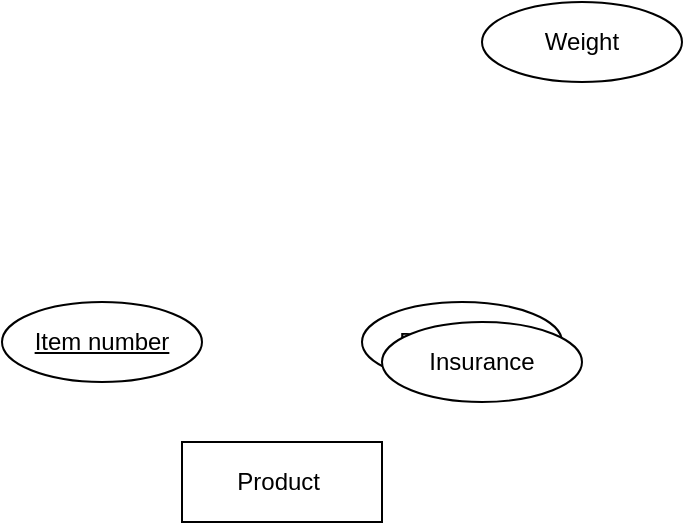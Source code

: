 <mxfile version="26.0.9">
  <diagram name="Page-1" id="NLAQwNR86FfQBt8aA2xL">
    <mxGraphModel dx="363" dy="552" grid="1" gridSize="10" guides="1" tooltips="1" connect="1" arrows="1" fold="1" page="1" pageScale="1" pageWidth="850" pageHeight="1100" math="0" shadow="0">
      <root>
        <mxCell id="0" />
        <mxCell id="1" parent="0" />
        <mxCell id="P7NBiinHIemPsSOdsxHV-3" value="Product&amp;nbsp;" style="whiteSpace=wrap;html=1;align=center;" vertex="1" parent="1">
          <mxGeometry x="120" y="460" width="100" height="40" as="geometry" />
        </mxCell>
        <mxCell id="P7NBiinHIemPsSOdsxHV-5" value="Weight" style="ellipse;whiteSpace=wrap;html=1;align=center;" vertex="1" parent="1">
          <mxGeometry x="270" y="240" width="100" height="40" as="geometry" />
        </mxCell>
        <mxCell id="P7NBiinHIemPsSOdsxHV-6" value="Dimensions" style="ellipse;whiteSpace=wrap;html=1;align=center;" vertex="1" parent="1">
          <mxGeometry x="210" y="390" width="100" height="40" as="geometry" />
        </mxCell>
        <mxCell id="P7NBiinHIemPsSOdsxHV-7" value="Insurance" style="ellipse;whiteSpace=wrap;html=1;align=center;" vertex="1" parent="1">
          <mxGeometry x="220" y="400" width="100" height="40" as="geometry" />
        </mxCell>
        <mxCell id="P7NBiinHIemPsSOdsxHV-8" value="Item number" style="ellipse;whiteSpace=wrap;html=1;align=center;fontStyle=4;" vertex="1" parent="1">
          <mxGeometry x="30" y="390" width="100" height="40" as="geometry" />
        </mxCell>
      </root>
    </mxGraphModel>
  </diagram>
</mxfile>
